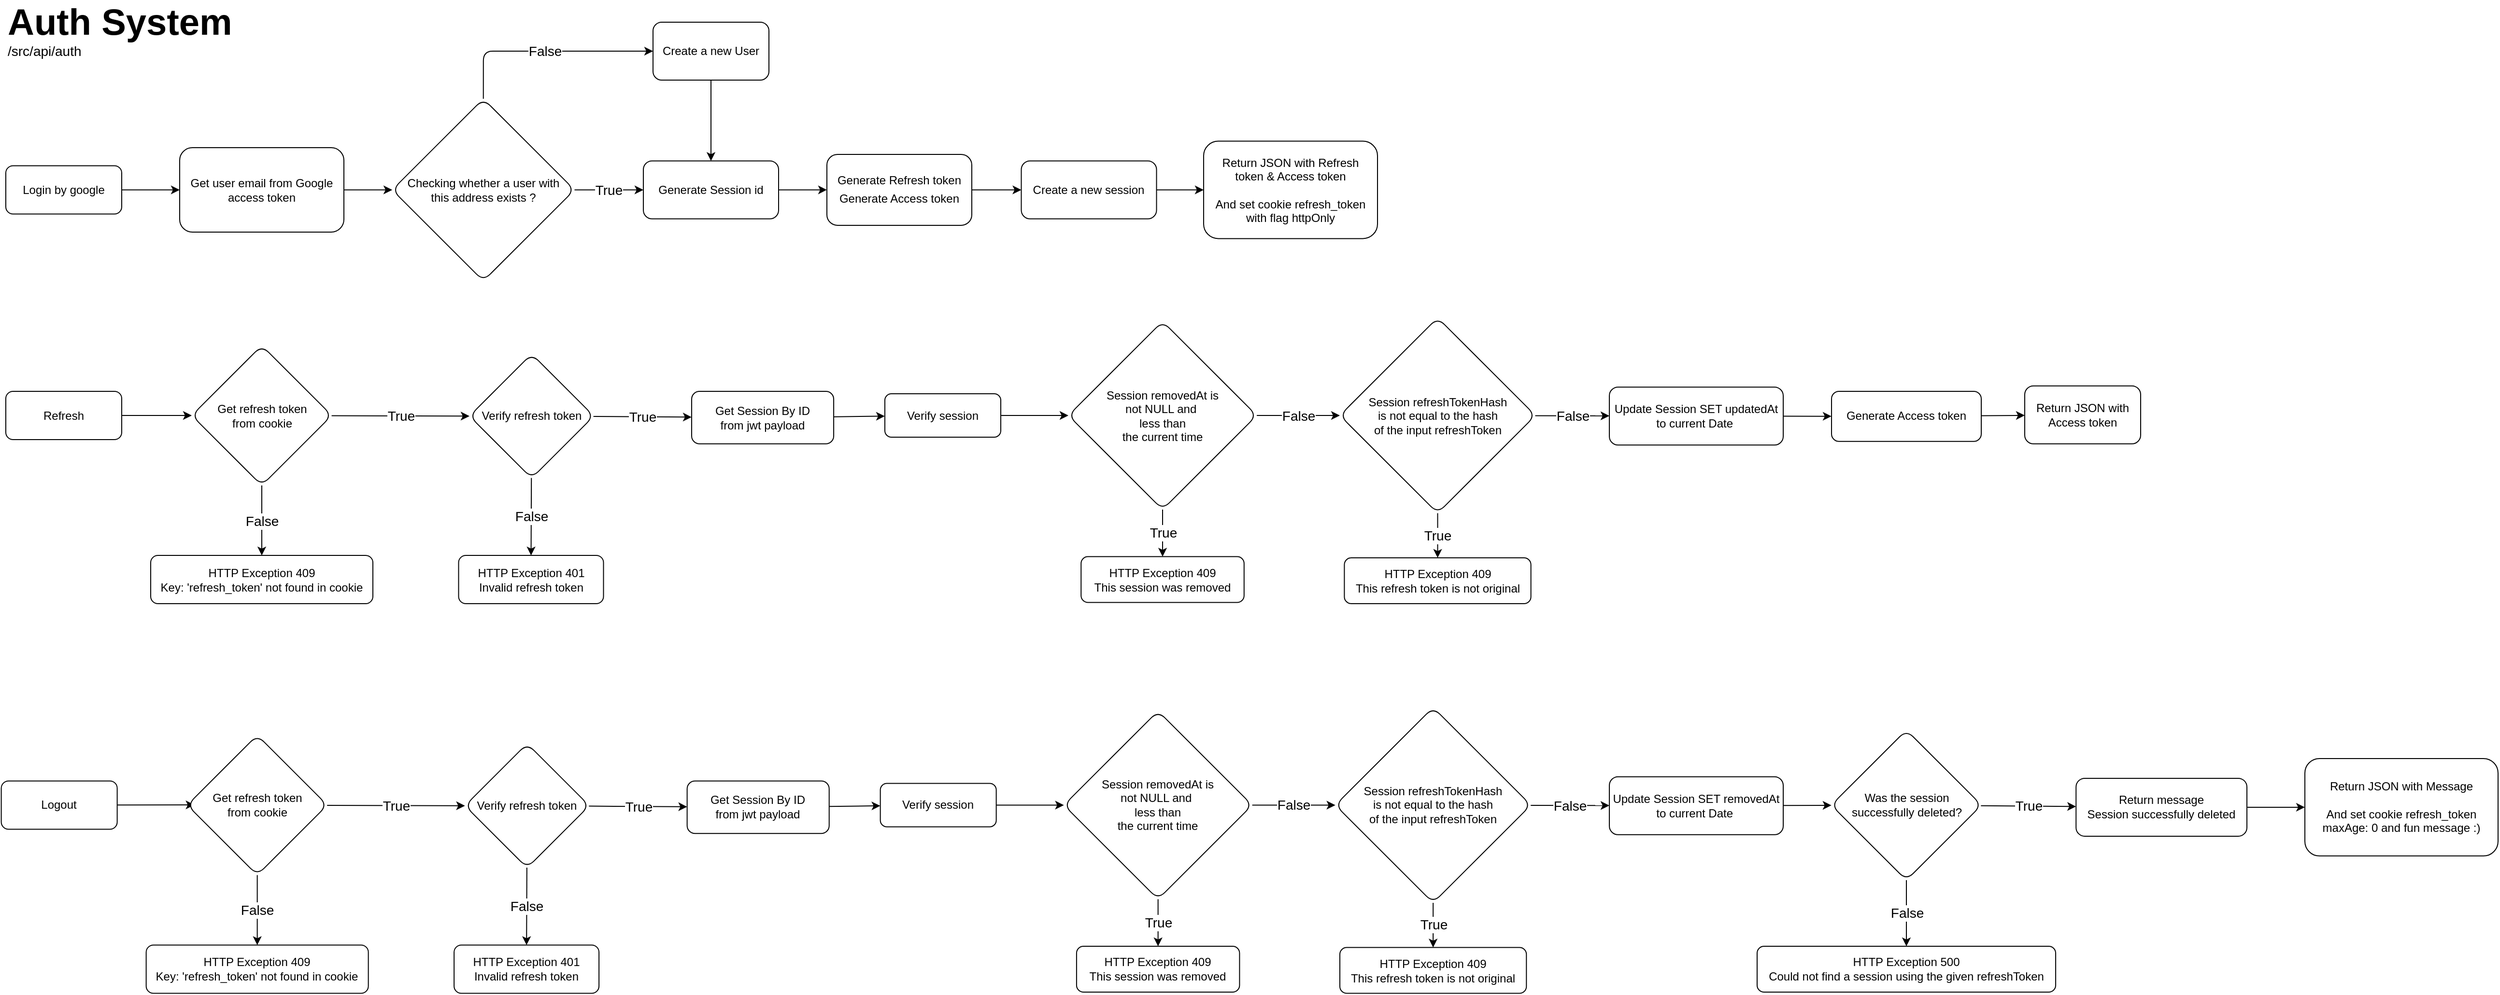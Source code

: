 <mxfile>
    <diagram id="ffqto1PJ6s2ItxRmZ-IM" name="AuthSystem">
        <mxGraphModel dx="753" dy="701" grid="1" gridSize="10" guides="1" tooltips="1" connect="1" arrows="1" fold="1" page="0" pageScale="1" pageWidth="850" pageHeight="1100" math="0" shadow="0">
            <root>
                <mxCell id="0"/>
                <mxCell id="1" parent="0"/>
                <mxCell id="3" value="&lt;b style=&quot;font-size: 38px;&quot;&gt;&lt;font style=&quot;font-size: 38px;&quot;&gt;Auth System&lt;/font&gt;&lt;/b&gt;" style="text;html=1;strokeColor=none;fillColor=none;align=left;verticalAlign=middle;whiteSpace=wrap;rounded=1;fontSize=38;" parent="1" vertex="1">
                    <mxGeometry x="40" y="80" width="240" height="40" as="geometry"/>
                </mxCell>
                <mxCell id="4" value="/src/api/auth" style="text;html=1;strokeColor=none;fillColor=none;align=left;verticalAlign=middle;whiteSpace=wrap;rounded=1;fontSize=14;fontStyle=0;" parent="1" vertex="1">
                    <mxGeometry x="40" y="120" width="80" height="20" as="geometry"/>
                </mxCell>
                <mxCell id="8" style="edgeStyle=orthogonalEdgeStyle;html=1;fontSize=12;rounded=1;" parent="1" source="6" target="7" edge="1">
                    <mxGeometry relative="1" as="geometry"/>
                </mxCell>
                <mxCell id="6" value="Login by google" style="rounded=1;whiteSpace=wrap;html=1;fontSize=12;" parent="1" vertex="1">
                    <mxGeometry x="40" y="248.75" width="120" height="50" as="geometry"/>
                </mxCell>
                <mxCell id="10" style="edgeStyle=orthogonalEdgeStyle;html=1;fontSize=12;rounded=1;" parent="1" source="7" target="9" edge="1">
                    <mxGeometry relative="1" as="geometry"/>
                </mxCell>
                <mxCell id="7" value="&lt;div&gt;Get user email from Google access token&lt;br&gt;&lt;/div&gt;" style="rounded=1;whiteSpace=wrap;html=1;fontSize=12;" parent="1" vertex="1">
                    <mxGeometry x="220" y="230.01" width="170" height="87.5" as="geometry"/>
                </mxCell>
                <mxCell id="19" value="True" style="edgeStyle=orthogonalEdgeStyle;html=1;fontSize=14;rounded=1;" parent="1" source="9" target="11" edge="1">
                    <mxGeometry relative="1" as="geometry"/>
                </mxCell>
                <mxCell id="23" value="False" style="edgeStyle=orthogonalEdgeStyle;html=1;entryX=0;entryY=0.5;entryDx=0;entryDy=0;fontSize=14;exitX=0.5;exitY=0;exitDx=0;exitDy=0;rounded=1;" parent="1" source="9" target="14" edge="1">
                    <mxGeometry relative="1" as="geometry"/>
                </mxCell>
                <mxCell id="9" value="Checking whether a user with this address exists ?" style="rhombus;whiteSpace=wrap;html=1;fontSize=12;spacing=6;rounded=1;" parent="1" vertex="1">
                    <mxGeometry x="440" y="179.38" width="188.75" height="188.75" as="geometry"/>
                </mxCell>
                <mxCell id="26" value="" style="edgeStyle=orthogonalEdgeStyle;html=1;fontSize=12;rounded=1;" parent="1" source="11" target="25" edge="1">
                    <mxGeometry relative="1" as="geometry"/>
                </mxCell>
                <mxCell id="11" value="Generate Session id" style="rounded=1;whiteSpace=wrap;html=1;fontSize=12;" parent="1" vertex="1">
                    <mxGeometry x="700" y="243.75" width="140" height="60" as="geometry"/>
                </mxCell>
                <mxCell id="24" style="edgeStyle=orthogonalEdgeStyle;html=1;fontSize=12;rounded=1;" parent="1" source="14" target="11" edge="1">
                    <mxGeometry relative="1" as="geometry"/>
                </mxCell>
                <mxCell id="14" value="Create a new User" style="rounded=1;whiteSpace=wrap;html=1;fontSize=12;" parent="1" vertex="1">
                    <mxGeometry x="710" y="100" width="120" height="60" as="geometry"/>
                </mxCell>
                <mxCell id="28" value="" style="edgeStyle=orthogonalEdgeStyle;html=1;fontSize=12;rounded=1;startArrow=none;" parent="1" source="36" target="27" edge="1">
                    <mxGeometry relative="1" as="geometry"/>
                </mxCell>
                <mxCell id="25" value="&lt;p style=&quot;line-height: 80%;&quot;&gt;Generate Refresh token&lt;br&gt;&lt;br&gt;Generate Access token&lt;/p&gt;" style="whiteSpace=wrap;html=1;rounded=1;" parent="1" vertex="1">
                    <mxGeometry x="890" y="237.04" width="150" height="73.44" as="geometry"/>
                </mxCell>
                <mxCell id="27" value="Return JSON with Refresh token &amp;amp; Access token&lt;br&gt;&lt;br&gt;And set cookie&amp;nbsp;refresh_token with flag httpOnly" style="whiteSpace=wrap;html=1;rounded=1;spacing=9;" parent="1" vertex="1">
                    <mxGeometry x="1280" y="223.28" width="180" height="100.94" as="geometry"/>
                </mxCell>
                <mxCell id="39" value="" style="edgeStyle=none;html=1;" parent="1" source="29" target="38" edge="1">
                    <mxGeometry relative="1" as="geometry"/>
                </mxCell>
                <mxCell id="29" value="Refresh" style="rounded=1;whiteSpace=wrap;html=1;fontSize=12;" parent="1" vertex="1">
                    <mxGeometry x="40" y="482.5" width="120" height="50" as="geometry"/>
                </mxCell>
                <mxCell id="96" style="edgeStyle=none;html=1;strokeWidth=1;fontSize=14;endArrow=classic;endFill=1;" edge="1" parent="1" source="30">
                    <mxGeometry relative="1" as="geometry">
                        <mxPoint x="235.32" y="911" as="targetPoint"/>
                    </mxGeometry>
                </mxCell>
                <mxCell id="30" value="Logout" style="rounded=1;whiteSpace=wrap;html=1;fontSize=12;" parent="1" vertex="1">
                    <mxGeometry x="35.32" y="886.25" width="120" height="50" as="geometry"/>
                </mxCell>
                <mxCell id="35" value="" style="edgeStyle=orthogonalEdgeStyle;html=1;fontSize=12;rounded=1;endArrow=classic;endFill=1;" parent="1" source="25" target="36" edge="1">
                    <mxGeometry relative="1" as="geometry">
                        <mxPoint x="1100" y="273.7" as="sourcePoint"/>
                        <mxPoint x="1480" y="273.8" as="targetPoint"/>
                    </mxGeometry>
                </mxCell>
                <mxCell id="36" value="Create a new session" style="rounded=1;whiteSpace=wrap;html=1;" parent="1" vertex="1">
                    <mxGeometry x="1091.25" y="243.76" width="140" height="60" as="geometry"/>
                </mxCell>
                <mxCell id="42" value="False" style="edgeStyle=none;html=1;fontSize=14;" parent="1" source="38" target="41" edge="1">
                    <mxGeometry relative="1" as="geometry"/>
                </mxCell>
                <mxCell id="44" value="True" style="edgeStyle=none;html=1;entryX=0;entryY=0.5;entryDx=0;entryDy=0;fontSize=14;" parent="1" source="38" target="46" edge="1">
                    <mxGeometry relative="1" as="geometry">
                        <mxPoint x="470" y="507.5" as="targetPoint"/>
                    </mxGeometry>
                </mxCell>
                <mxCell id="38" value="Get&amp;nbsp;refresh token from&amp;nbsp;cookie" style="rhombus;whiteSpace=wrap;html=1;rounded=1;" parent="1" vertex="1">
                    <mxGeometry x="232.5" y="435" width="145" height="145" as="geometry"/>
                </mxCell>
                <mxCell id="41" value="HTTP Exception 409&lt;br&gt;Key: 'refresh_token' not found in cookie" style="rounded=1;whiteSpace=wrap;html=1;" parent="1" vertex="1">
                    <mxGeometry x="190" y="652.5" width="230" height="50" as="geometry"/>
                </mxCell>
                <mxCell id="48" value="False" style="edgeStyle=none;html=1;entryX=0.5;entryY=0;entryDx=0;entryDy=0;strokeWidth=1;fontSize=14;" edge="1" parent="1" source="46" target="47">
                    <mxGeometry relative="1" as="geometry"/>
                </mxCell>
                <mxCell id="52" value="True" style="edgeStyle=none;html=1;strokeWidth=1;fontSize=14;" edge="1" parent="1" source="46" target="51">
                    <mxGeometry relative="1" as="geometry"/>
                </mxCell>
                <mxCell id="46" value="Verify refresh token" style="rhombus;whiteSpace=wrap;html=1;rounded=1;" vertex="1" parent="1">
                    <mxGeometry x="520" y="443.75" width="128.75" height="128.75" as="geometry"/>
                </mxCell>
                <mxCell id="47" value="HTTP Exception 401&lt;br&gt;Invalid refresh token" style="whiteSpace=wrap;html=1;rounded=1;" vertex="1" parent="1">
                    <mxGeometry x="508.75" y="652.5" width="150" height="50" as="geometry"/>
                </mxCell>
                <mxCell id="54" value="" style="edgeStyle=none;html=1;strokeWidth=1;fontSize=14;" edge="1" parent="1" source="51" target="53">
                    <mxGeometry relative="1" as="geometry"/>
                </mxCell>
                <mxCell id="51" value="Get Session By ID&lt;br&gt;from jwt payload" style="whiteSpace=wrap;html=1;rounded=1;" vertex="1" parent="1">
                    <mxGeometry x="750" y="482.5" width="147.04" height="54.38" as="geometry"/>
                </mxCell>
                <mxCell id="56" value="" style="edgeStyle=none;html=1;strokeWidth=1;fontSize=14;" edge="1" parent="1" source="53" target="55">
                    <mxGeometry relative="1" as="geometry"/>
                </mxCell>
                <mxCell id="53" value="Verify session" style="whiteSpace=wrap;html=1;rounded=1;" vertex="1" parent="1">
                    <mxGeometry x="950" y="485" width="120" height="45" as="geometry"/>
                </mxCell>
                <mxCell id="58" value="True" style="edgeStyle=none;html=1;strokeWidth=1;fontSize=14;" edge="1" parent="1" source="55" target="57">
                    <mxGeometry relative="1" as="geometry"/>
                </mxCell>
                <mxCell id="60" value="False" style="edgeStyle=none;html=1;strokeWidth=1;fontSize=14;endArrow=classic;endFill=1;" edge="1" parent="1" source="55" target="59">
                    <mxGeometry relative="1" as="geometry"/>
                </mxCell>
                <mxCell id="55" value="Session removedAt is &lt;br&gt;not NULL and&amp;nbsp;&lt;br&gt;less than &lt;br&gt;the current time" style="rhombus;whiteSpace=wrap;html=1;rounded=1;" vertex="1" parent="1">
                    <mxGeometry x="1140" y="410" width="195" height="195" as="geometry"/>
                </mxCell>
                <mxCell id="57" value="HTTP Exception 409&lt;br&gt;This session was removed" style="whiteSpace=wrap;html=1;rounded=1;" vertex="1" parent="1">
                    <mxGeometry x="1153.13" y="653.75" width="168.75" height="47.5" as="geometry"/>
                </mxCell>
                <mxCell id="62" value="True" style="edgeStyle=none;html=1;strokeWidth=1;fontSize=14;endArrow=classic;endFill=1;entryX=0.5;entryY=0;entryDx=0;entryDy=0;" edge="1" parent="1" source="59" target="63">
                    <mxGeometry relative="1" as="geometry">
                        <mxPoint x="1481.25" y="760" as="targetPoint"/>
                    </mxGeometry>
                </mxCell>
                <mxCell id="65" value="False" style="edgeStyle=none;html=1;strokeWidth=1;fontSize=14;endArrow=classic;endFill=1;" edge="1" parent="1" source="59" target="64">
                    <mxGeometry relative="1" as="geometry"/>
                </mxCell>
                <mxCell id="59" value="Session&amp;nbsp;refreshTokenHash &lt;br&gt;is not equal to the hash &lt;br&gt;of the input refreshToken" style="rhombus;whiteSpace=wrap;html=1;rounded=1;" vertex="1" parent="1">
                    <mxGeometry x="1421" y="406.25" width="202.5" height="202.5" as="geometry"/>
                </mxCell>
                <mxCell id="63" value="HTTP Exception 409&lt;br&gt;This refresh token is not original" style="whiteSpace=wrap;html=1;rounded=1;" vertex="1" parent="1">
                    <mxGeometry x="1425.69" y="655" width="193.13" height="47.5" as="geometry"/>
                </mxCell>
                <mxCell id="67" value="" style="edgeStyle=none;html=1;strokeWidth=1;fontSize=14;endArrow=classic;endFill=1;" edge="1" parent="1" source="64" target="66">
                    <mxGeometry relative="1" as="geometry"/>
                </mxCell>
                <mxCell id="64" value="Update Session SET updatedAt to current Date&amp;nbsp;" style="whiteSpace=wrap;html=1;rounded=1;" vertex="1" parent="1">
                    <mxGeometry x="1700" y="478.13" width="180" height="60" as="geometry"/>
                </mxCell>
                <mxCell id="69" value="" style="edgeStyle=none;html=1;strokeWidth=1;fontSize=14;endArrow=classic;endFill=1;" edge="1" parent="1" source="66" target="68">
                    <mxGeometry relative="1" as="geometry"/>
                </mxCell>
                <mxCell id="66" value="Generate Access token" style="whiteSpace=wrap;html=1;rounded=1;" vertex="1" parent="1">
                    <mxGeometry x="1930" y="482.5" width="155" height="51.87" as="geometry"/>
                </mxCell>
                <mxCell id="68" value="Return JSON with Access token" style="whiteSpace=wrap;html=1;rounded=1;" vertex="1" parent="1">
                    <mxGeometry x="2130" y="476.885" width="120" height="60" as="geometry"/>
                </mxCell>
                <mxCell id="77" value="False" style="edgeStyle=none;html=1;fontSize=14;" edge="1" parent="1" source="79" target="80">
                    <mxGeometry relative="1" as="geometry"/>
                </mxCell>
                <mxCell id="78" value="True" style="edgeStyle=none;html=1;entryX=0;entryY=0.5;entryDx=0;entryDy=0;fontSize=14;" edge="1" parent="1" source="79" target="83">
                    <mxGeometry relative="1" as="geometry">
                        <mxPoint x="465.32" y="911.25" as="targetPoint"/>
                    </mxGeometry>
                </mxCell>
                <mxCell id="79" value="Get&amp;nbsp;refresh token from&amp;nbsp;cookie" style="rhombus;whiteSpace=wrap;html=1;rounded=1;" vertex="1" parent="1">
                    <mxGeometry x="227.82" y="838.75" width="145" height="145" as="geometry"/>
                </mxCell>
                <mxCell id="80" value="HTTP Exception 409&lt;br&gt;Key: 'refresh_token' not found in cookie" style="rounded=1;whiteSpace=wrap;html=1;" vertex="1" parent="1">
                    <mxGeometry x="185.32" y="1056.25" width="230" height="50" as="geometry"/>
                </mxCell>
                <mxCell id="81" value="False" style="edgeStyle=none;html=1;entryX=0.5;entryY=0;entryDx=0;entryDy=0;strokeWidth=1;fontSize=14;" edge="1" parent="1" source="83" target="84">
                    <mxGeometry relative="1" as="geometry"/>
                </mxCell>
                <mxCell id="82" value="True" style="edgeStyle=none;html=1;strokeWidth=1;fontSize=14;" edge="1" parent="1" source="83" target="86">
                    <mxGeometry relative="1" as="geometry"/>
                </mxCell>
                <mxCell id="83" value="Verify refresh token" style="rhombus;whiteSpace=wrap;html=1;rounded=1;" vertex="1" parent="1">
                    <mxGeometry x="515.32" y="847.5" width="128.75" height="128.75" as="geometry"/>
                </mxCell>
                <mxCell id="84" value="HTTP Exception 401&lt;br&gt;Invalid refresh token" style="whiteSpace=wrap;html=1;rounded=1;" vertex="1" parent="1">
                    <mxGeometry x="504.07" y="1056.25" width="150" height="50" as="geometry"/>
                </mxCell>
                <mxCell id="85" value="" style="edgeStyle=none;html=1;strokeWidth=1;fontSize=14;" edge="1" parent="1" source="86" target="88">
                    <mxGeometry relative="1" as="geometry"/>
                </mxCell>
                <mxCell id="86" value="Get Session By ID&lt;br&gt;from jwt payload" style="whiteSpace=wrap;html=1;rounded=1;" vertex="1" parent="1">
                    <mxGeometry x="745.32" y="886.25" width="147.04" height="54.38" as="geometry"/>
                </mxCell>
                <mxCell id="87" value="" style="edgeStyle=none;html=1;strokeWidth=1;fontSize=14;" edge="1" parent="1" source="88" target="91">
                    <mxGeometry relative="1" as="geometry"/>
                </mxCell>
                <mxCell id="88" value="Verify session" style="whiteSpace=wrap;html=1;rounded=1;" vertex="1" parent="1">
                    <mxGeometry x="945.32" y="888.75" width="120" height="45" as="geometry"/>
                </mxCell>
                <mxCell id="89" value="True" style="edgeStyle=none;html=1;strokeWidth=1;fontSize=14;" edge="1" parent="1" source="91" target="92">
                    <mxGeometry relative="1" as="geometry"/>
                </mxCell>
                <mxCell id="90" value="False" style="edgeStyle=none;html=1;strokeWidth=1;fontSize=14;endArrow=classic;endFill=1;" edge="1" parent="1" source="91" target="94">
                    <mxGeometry relative="1" as="geometry"/>
                </mxCell>
                <mxCell id="91" value="Session removedAt is &lt;br&gt;not NULL and&amp;nbsp;&lt;br&gt;less than &lt;br&gt;the current time" style="rhombus;whiteSpace=wrap;html=1;rounded=1;" vertex="1" parent="1">
                    <mxGeometry x="1135.32" y="813.75" width="195" height="195" as="geometry"/>
                </mxCell>
                <mxCell id="92" value="HTTP Exception 409&lt;br&gt;This session was removed" style="whiteSpace=wrap;html=1;rounded=1;" vertex="1" parent="1">
                    <mxGeometry x="1148.45" y="1057.5" width="168.75" height="47.5" as="geometry"/>
                </mxCell>
                <mxCell id="93" value="True" style="edgeStyle=none;html=1;strokeWidth=1;fontSize=14;endArrow=classic;endFill=1;entryX=0.5;entryY=0;entryDx=0;entryDy=0;" edge="1" parent="1" source="94" target="95">
                    <mxGeometry relative="1" as="geometry">
                        <mxPoint x="1476.57" y="1163.75" as="targetPoint"/>
                    </mxGeometry>
                </mxCell>
                <mxCell id="98" value="False" style="edgeStyle=none;html=1;strokeWidth=1;fontSize=14;endArrow=classic;endFill=1;" edge="1" parent="1" source="94" target="97">
                    <mxGeometry relative="1" as="geometry"/>
                </mxCell>
                <mxCell id="94" value="Session&amp;nbsp;refreshTokenHash &lt;br&gt;is not equal to the hash &lt;br&gt;of the input refreshToken" style="rhombus;whiteSpace=wrap;html=1;rounded=1;" vertex="1" parent="1">
                    <mxGeometry x="1416.32" y="810" width="202.5" height="202.5" as="geometry"/>
                </mxCell>
                <mxCell id="95" value="HTTP Exception 409&lt;br&gt;This refresh token is not original" style="whiteSpace=wrap;html=1;rounded=1;" vertex="1" parent="1">
                    <mxGeometry x="1421.01" y="1058.75" width="193.13" height="47.5" as="geometry"/>
                </mxCell>
                <mxCell id="100" value="" style="edgeStyle=none;html=1;strokeWidth=1;fontSize=14;endArrow=classic;endFill=1;" edge="1" parent="1" source="97" target="99">
                    <mxGeometry relative="1" as="geometry"/>
                </mxCell>
                <mxCell id="97" value="Update Session SET removedAt to current Date&amp;nbsp;" style="whiteSpace=wrap;html=1;rounded=1;" vertex="1" parent="1">
                    <mxGeometry x="1700" y="881.88" width="180" height="60" as="geometry"/>
                </mxCell>
                <mxCell id="102" value="False" style="edgeStyle=none;html=1;strokeWidth=1;fontSize=14;endArrow=classic;endFill=1;" edge="1" parent="1" source="99" target="101">
                    <mxGeometry relative="1" as="geometry"/>
                </mxCell>
                <mxCell id="104" value="True" style="edgeStyle=none;html=1;strokeWidth=1;fontSize=14;endArrow=classic;endFill=1;" edge="1" parent="1" source="99" target="103">
                    <mxGeometry relative="1" as="geometry"/>
                </mxCell>
                <mxCell id="99" value="Was the session successfully deleted?" style="rhombus;whiteSpace=wrap;html=1;rounded=1;" vertex="1" parent="1">
                    <mxGeometry x="1929.69" y="833.44" width="155.62" height="155.62" as="geometry"/>
                </mxCell>
                <mxCell id="101" value="HTTP Exception 500&lt;br&gt;Could not find a session using the given refreshToken" style="whiteSpace=wrap;html=1;rounded=1;" vertex="1" parent="1">
                    <mxGeometry x="1852.97" y="1057.5" width="309.06" height="47.5" as="geometry"/>
                </mxCell>
                <mxCell id="106" value="" style="edgeStyle=none;html=1;strokeWidth=1;fontSize=14;endArrow=classic;endFill=1;" edge="1" parent="1" source="103" target="107">
                    <mxGeometry relative="1" as="geometry">
                        <mxPoint x="2468.44" y="913.44" as="targetPoint"/>
                    </mxGeometry>
                </mxCell>
                <mxCell id="103" value="Return message&lt;br&gt;Session successfully deleted" style="whiteSpace=wrap;html=1;rounded=1;" vertex="1" parent="1">
                    <mxGeometry x="2183.12" y="883.44" width="176.88" height="60" as="geometry"/>
                </mxCell>
                <mxCell id="107" value="Return JSON with Message&lt;br&gt;&lt;br&gt;And set cookie&amp;nbsp;refresh_token maxAge: 0 and fun message :)" style="whiteSpace=wrap;html=1;rounded=1;spacing=9;" vertex="1" parent="1">
                    <mxGeometry x="2420" y="862.97" width="200" height="100.94" as="geometry"/>
                </mxCell>
            </root>
        </mxGraphModel>
    </diagram>
</mxfile>
